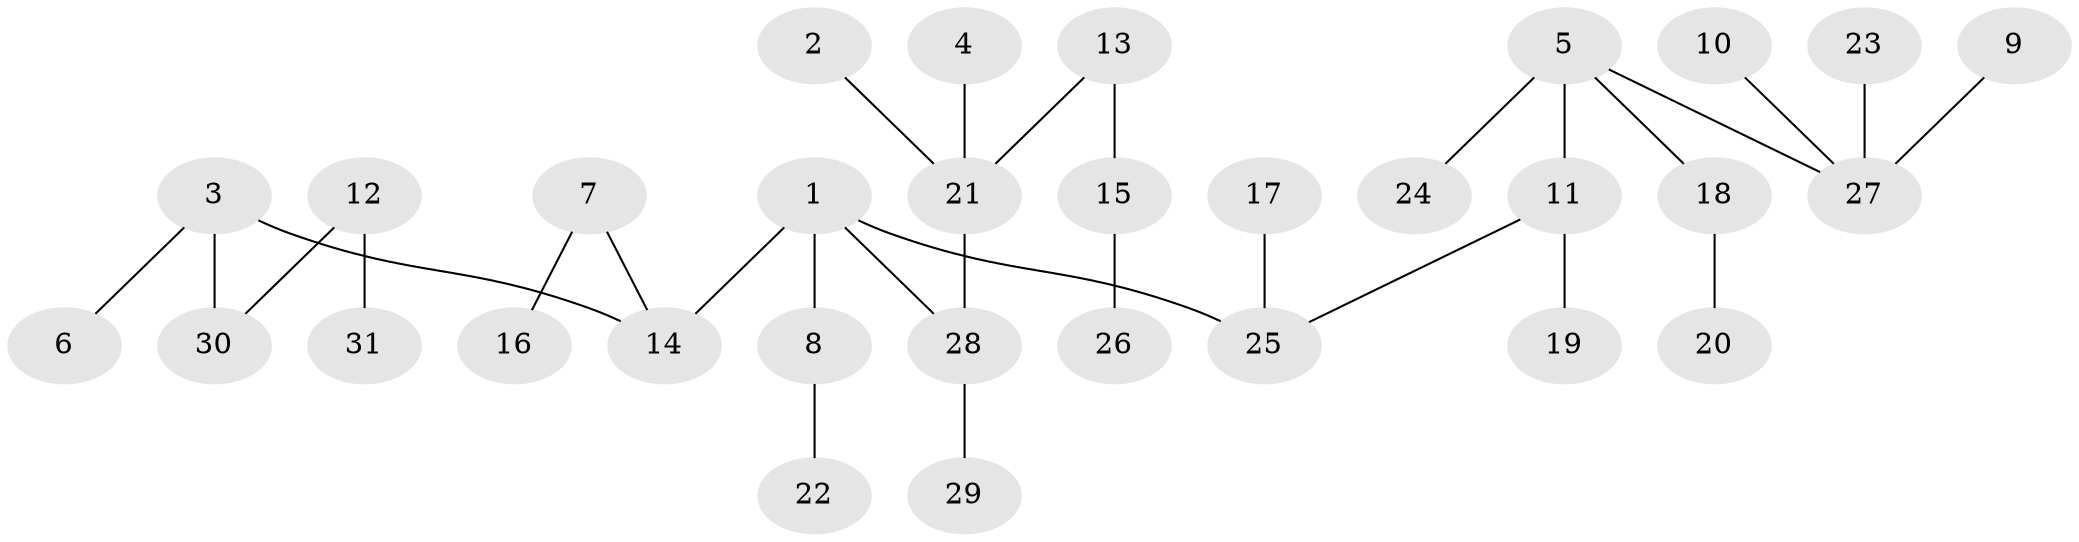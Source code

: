 // original degree distribution, {2: 0.21311475409836064, 4: 0.09836065573770492, 5: 0.06557377049180328, 3: 0.09836065573770492, 1: 0.5245901639344263}
// Generated by graph-tools (version 1.1) at 2025/02/03/09/25 03:02:16]
// undirected, 31 vertices, 30 edges
graph export_dot {
graph [start="1"]
  node [color=gray90,style=filled];
  1;
  2;
  3;
  4;
  5;
  6;
  7;
  8;
  9;
  10;
  11;
  12;
  13;
  14;
  15;
  16;
  17;
  18;
  19;
  20;
  21;
  22;
  23;
  24;
  25;
  26;
  27;
  28;
  29;
  30;
  31;
  1 -- 8 [weight=1.0];
  1 -- 14 [weight=1.0];
  1 -- 25 [weight=1.0];
  1 -- 28 [weight=1.0];
  2 -- 21 [weight=1.0];
  3 -- 6 [weight=1.0];
  3 -- 14 [weight=1.0];
  3 -- 30 [weight=1.0];
  4 -- 21 [weight=1.0];
  5 -- 11 [weight=1.0];
  5 -- 18 [weight=1.0];
  5 -- 24 [weight=1.0];
  5 -- 27 [weight=1.0];
  7 -- 14 [weight=1.0];
  7 -- 16 [weight=1.0];
  8 -- 22 [weight=1.0];
  9 -- 27 [weight=1.0];
  10 -- 27 [weight=1.0];
  11 -- 19 [weight=1.0];
  11 -- 25 [weight=1.0];
  12 -- 30 [weight=1.0];
  12 -- 31 [weight=1.0];
  13 -- 15 [weight=1.0];
  13 -- 21 [weight=1.0];
  15 -- 26 [weight=1.0];
  17 -- 25 [weight=1.0];
  18 -- 20 [weight=1.0];
  21 -- 28 [weight=1.0];
  23 -- 27 [weight=1.0];
  28 -- 29 [weight=1.0];
}

